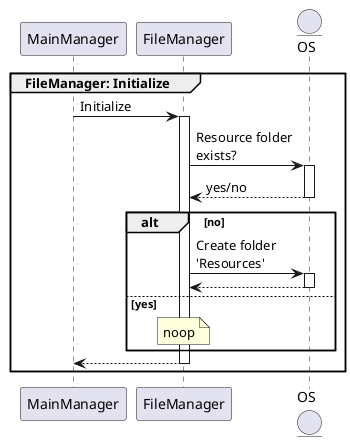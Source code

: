 @startuml
'https://plantuml.com/sequence-diagram

autoactivate on

participant MainManager
participant FileManager
entity OS

group FileManager: Initialize

MainManager -> FileManager: Initialize
FileManager -> OS: Resource folder\nexists?
return yes/no

alt no

FileManager -> OS: Create folder\n'Resources'
return
else yes
note over FileManager: noop
end alt

return

end group

@enduml